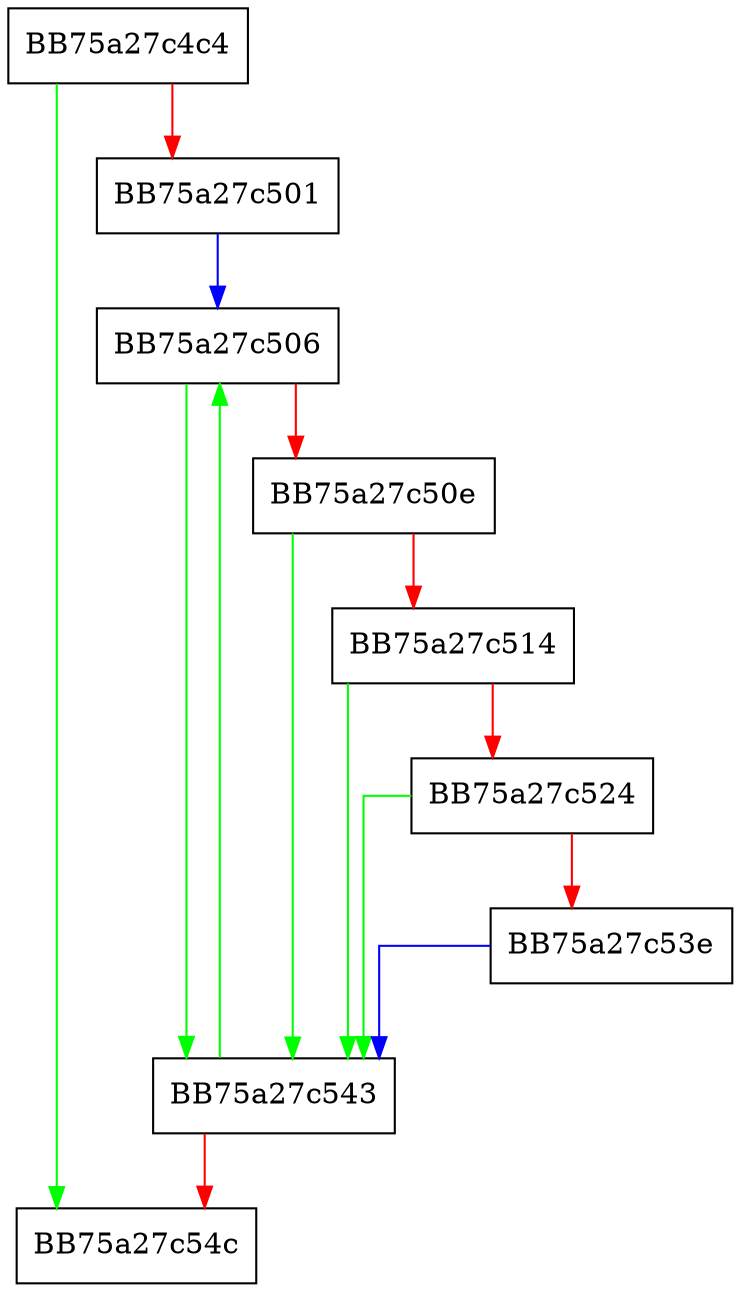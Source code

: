 digraph sqlite3TriggerColmask {
  node [shape="box"];
  graph [splines=ortho];
  BB75a27c4c4 -> BB75a27c54c [color="green"];
  BB75a27c4c4 -> BB75a27c501 [color="red"];
  BB75a27c501 -> BB75a27c506 [color="blue"];
  BB75a27c506 -> BB75a27c543 [color="green"];
  BB75a27c506 -> BB75a27c50e [color="red"];
  BB75a27c50e -> BB75a27c543 [color="green"];
  BB75a27c50e -> BB75a27c514 [color="red"];
  BB75a27c514 -> BB75a27c543 [color="green"];
  BB75a27c514 -> BB75a27c524 [color="red"];
  BB75a27c524 -> BB75a27c543 [color="green"];
  BB75a27c524 -> BB75a27c53e [color="red"];
  BB75a27c53e -> BB75a27c543 [color="blue"];
  BB75a27c543 -> BB75a27c506 [color="green"];
  BB75a27c543 -> BB75a27c54c [color="red"];
}